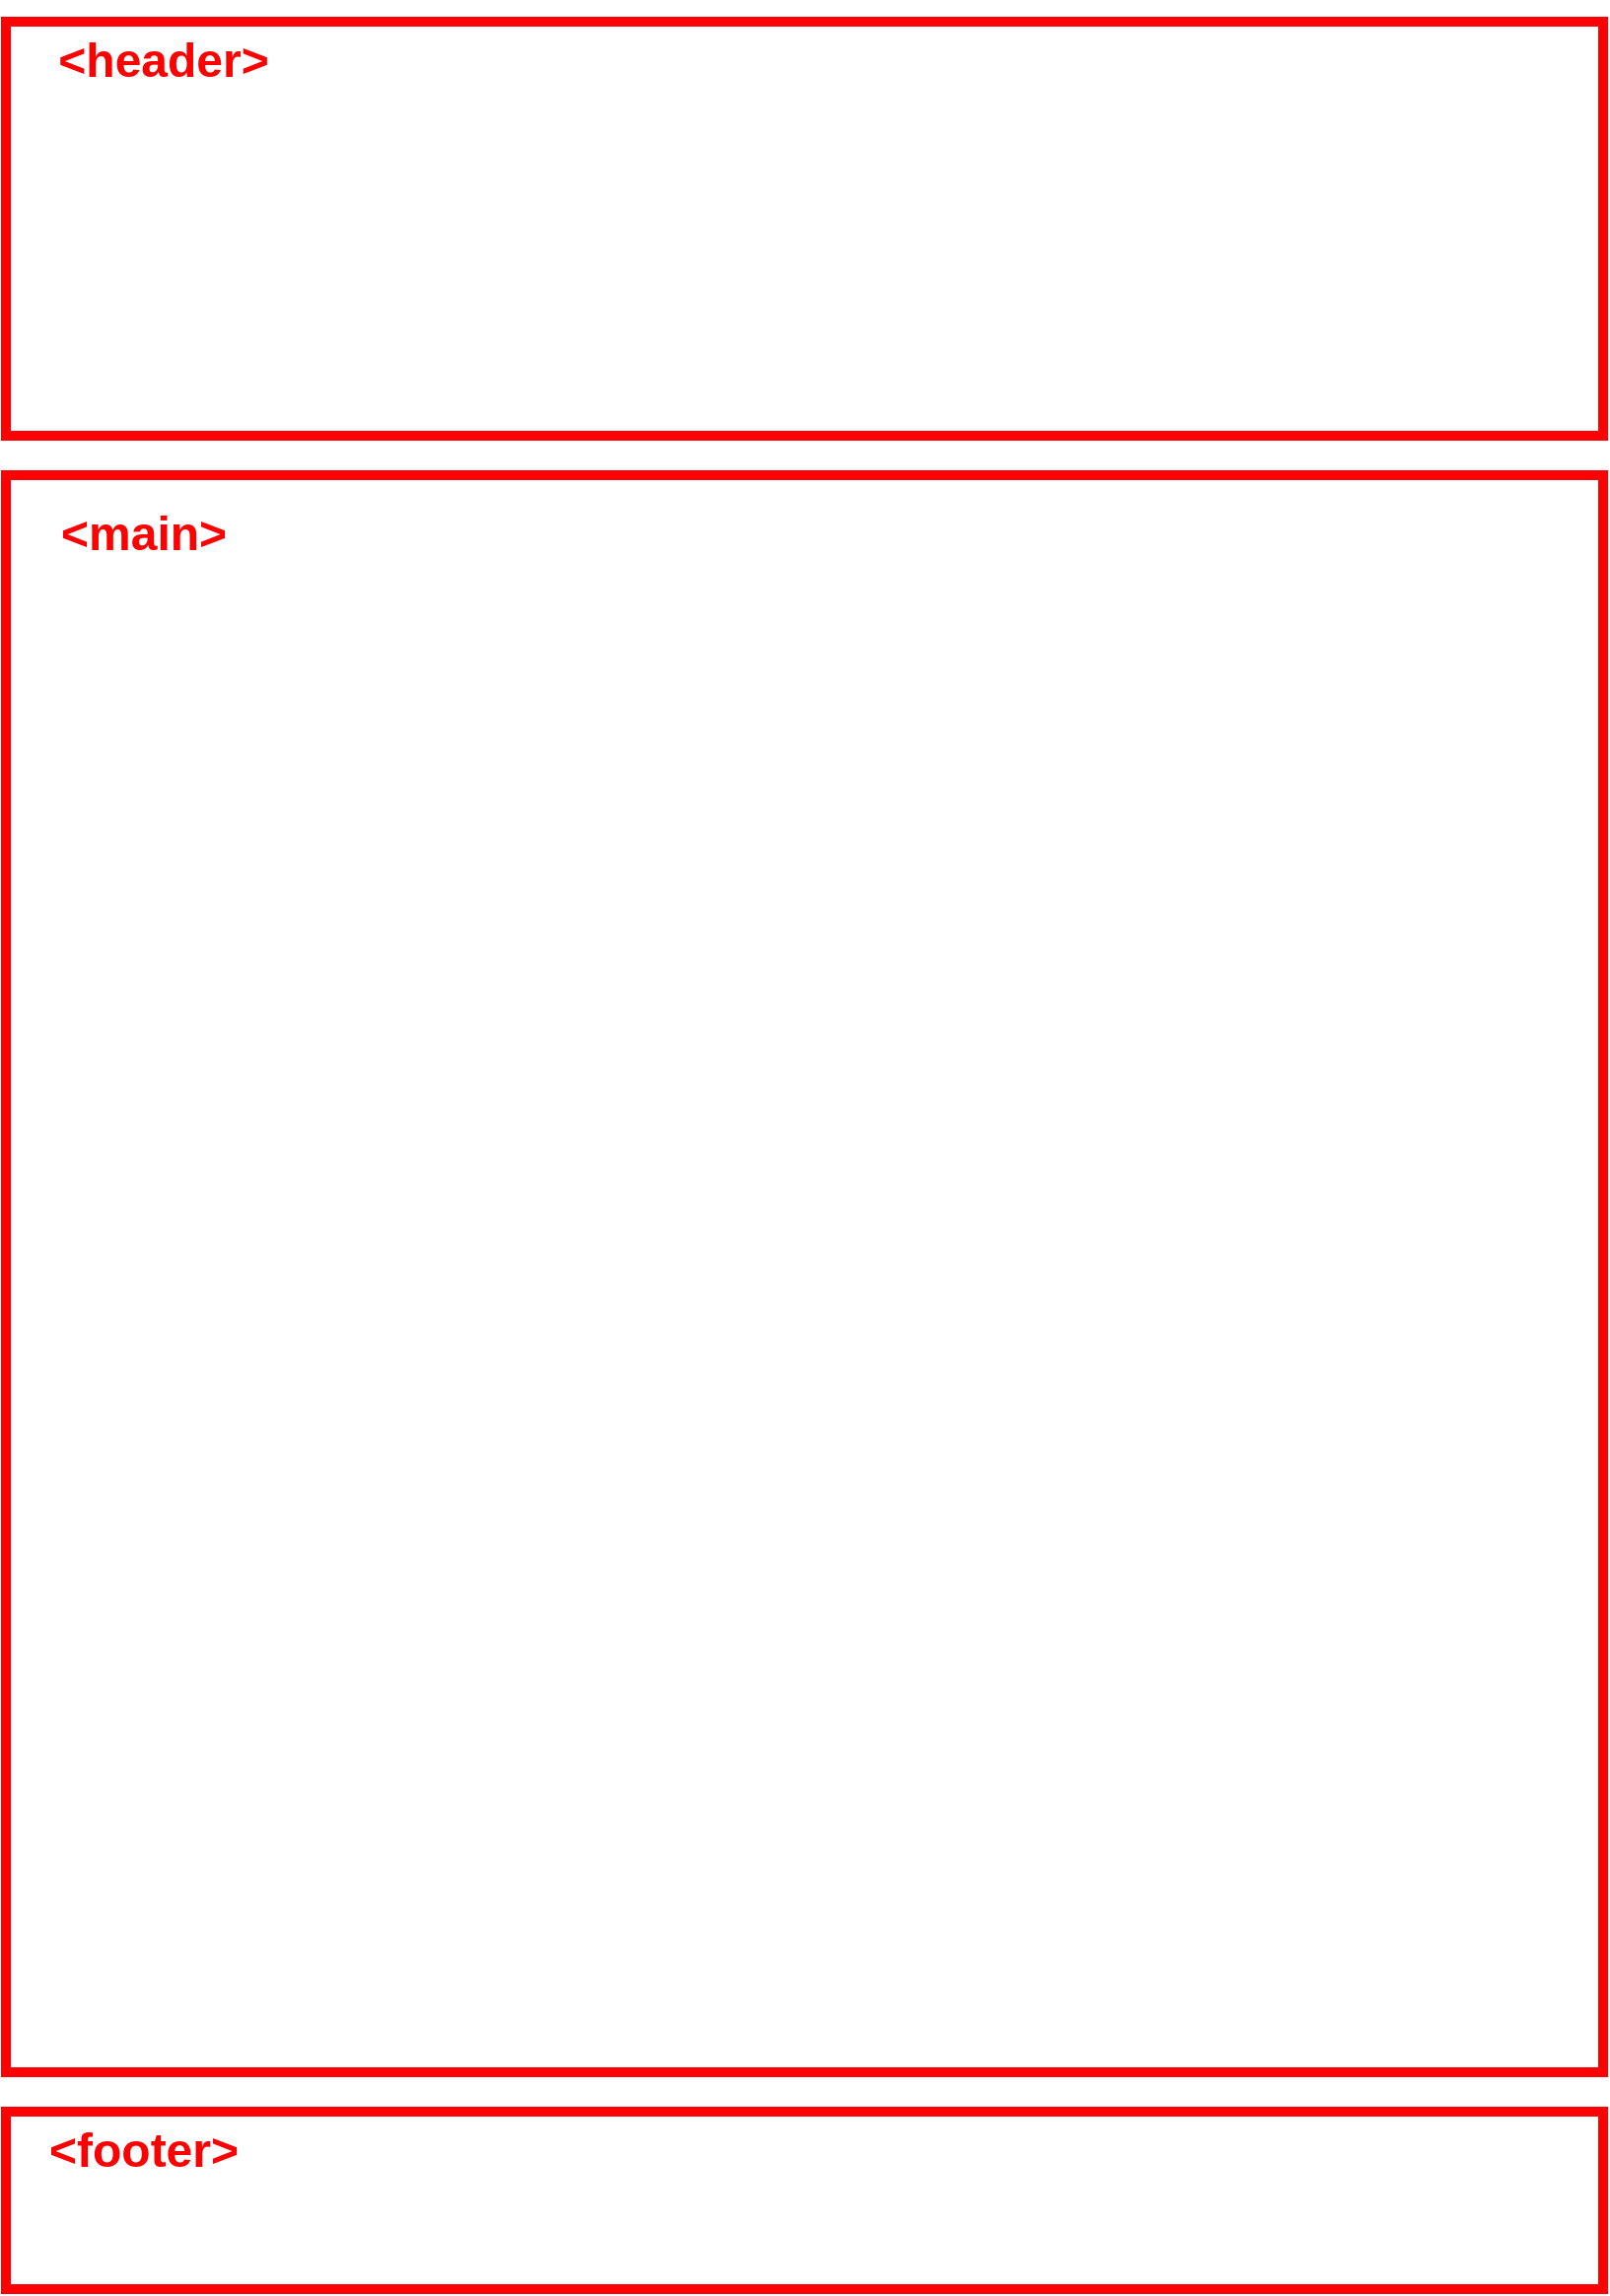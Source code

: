 <mxfile version="11.2.4" type="device" pages="1"><diagram id="W5TchDrAVFdcjzzLvWS0" name="Page-1"><mxGraphModel dx="1896" dy="951" grid="1" gridSize="10" guides="1" tooltips="1" connect="1" arrows="1" fold="1" page="1" pageScale="1" pageWidth="827" pageHeight="1169" math="0" shadow="0"><root><mxCell id="0"/><mxCell id="1" parent="0"/><mxCell id="M4PnuLODcYyOdz90lQIh-1" value="" style="rounded=0;whiteSpace=wrap;html=1;strokeColor=#FF0000;strokeWidth=5;" vertex="1" parent="1"><mxGeometry x="10" y="10" width="810" height="210" as="geometry"/></mxCell><mxCell id="M4PnuLODcYyOdz90lQIh-2" value="" style="rounded=0;whiteSpace=wrap;html=1;strokeColor=#FF0000;strokeWidth=5;" vertex="1" parent="1"><mxGeometry x="10" y="1070" width="810" height="90" as="geometry"/></mxCell><mxCell id="M4PnuLODcYyOdz90lQIh-3" value="" style="rounded=0;whiteSpace=wrap;html=1;strokeColor=#FF0000;strokeWidth=5;" vertex="1" parent="1"><mxGeometry x="10" y="240" width="810" height="810" as="geometry"/></mxCell><mxCell id="M4PnuLODcYyOdz90lQIh-4" value="&lt;h1&gt;&amp;lt;header&amp;gt;&lt;/h1&gt;" style="text;html=1;strokeColor=none;fillColor=none;align=center;verticalAlign=middle;whiteSpace=wrap;rounded=0;fontColor=#FF0000;" vertex="1" parent="1"><mxGeometry x="70" y="20" width="40" height="20" as="geometry"/></mxCell><mxCell id="M4PnuLODcYyOdz90lQIh-5" value="&lt;h1&gt;&amp;lt;main&amp;gt;&lt;/h1&gt;" style="text;html=1;strokeColor=none;fillColor=none;align=center;verticalAlign=middle;whiteSpace=wrap;rounded=0;fontColor=#FF0000;" vertex="1" parent="1"><mxGeometry x="60" y="260" width="40" height="20" as="geometry"/></mxCell><mxCell id="M4PnuLODcYyOdz90lQIh-6" value="&lt;h1&gt;&amp;lt;footer&amp;gt;&lt;/h1&gt;" style="text;html=1;strokeColor=none;fillColor=none;align=center;verticalAlign=middle;whiteSpace=wrap;rounded=0;fontColor=#FF0000;" vertex="1" parent="1"><mxGeometry x="60" y="1080" width="40" height="20" as="geometry"/></mxCell></root></mxGraphModel></diagram></mxfile>